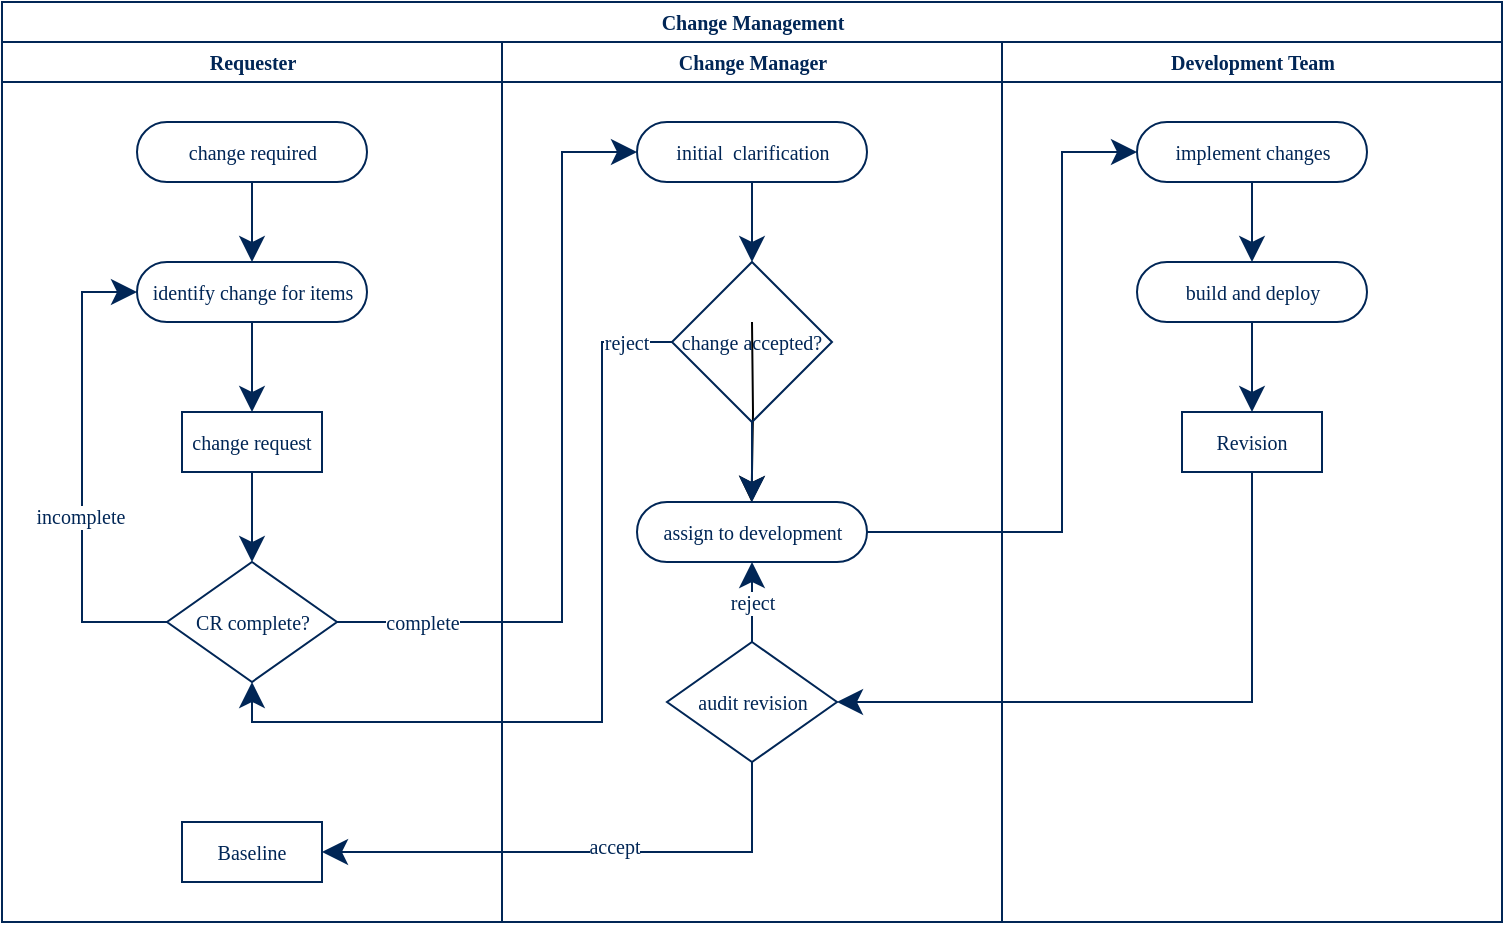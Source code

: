 <mxfile version="13.7.9" type="github">
  <diagram name="Page-1" id="0783ab3e-0a74-02c8-0abd-f7b4e66b4bec">
    <mxGraphModel dx="811" dy="804" grid="1" gridSize="10" guides="1" tooltips="1" connect="1" arrows="1" fold="1" page="1" pageScale="1" pageWidth="850" pageHeight="1100" background="#ffffff" math="0" shadow="0">
      <root>
        <mxCell id="0" />
        <mxCell id="1" parent="0" />
        <mxCell id="1c1d494c118603dd-1" value="Change Management" style="swimlane;html=1;childLayout=stackLayout;startSize=20;rounded=0;shadow=0;comic=0;labelBackgroundColor=none;strokeWidth=1;fontFamily=TitilliumText25L;fontSize=10;align=center;fontColor=#012656;strokeColor=#012656;" parent="1" vertex="1">
          <mxGeometry x="40" y="30" width="750" height="460" as="geometry" />
        </mxCell>
        <mxCell id="1c1d494c118603dd-2" value="Requester" style="swimlane;html=1;startSize=20;fontColor=#012656;fontFamily=TitilliumText25L;fontSize=10;strokeColor=#012656;" parent="1c1d494c118603dd-1" vertex="1">
          <mxGeometry y="20" width="250" height="440" as="geometry" />
        </mxCell>
        <mxCell id="G4yqJb6Tjz21nFHgBb8d-5" value="" style="edgeStyle=orthogonalEdgeStyle;rounded=0;orthogonalLoop=1;jettySize=auto;html=1;startSize=10;endSize=10;exitX=0.5;exitY=1;exitDx=0;exitDy=0;entryX=0.5;entryY=0;entryDx=0;entryDy=0;fontColor=#012656;fontFamily=TitilliumText25L;fontSize=10;strokeColor=#012656;" edge="1" parent="1c1d494c118603dd-2" source="G4yqJb6Tjz21nFHgBb8d-3" target="1c1d494c118603dd-10">
          <mxGeometry relative="1" as="geometry">
            <mxPoint x="124.75" y="165" as="sourcePoint" />
            <mxPoint x="124.75" y="230" as="targetPoint" />
          </mxGeometry>
        </mxCell>
        <mxCell id="G4yqJb6Tjz21nFHgBb8d-6" value="" style="edgeStyle=orthogonalEdgeStyle;rounded=0;orthogonalLoop=1;jettySize=auto;html=1;startSize=10;endSize=10;exitX=0.5;exitY=1;exitDx=0;exitDy=0;entryX=0.5;entryY=0;entryDx=0;entryDy=0;fontColor=#012656;fontFamily=TitilliumText25L;fontSize=10;strokeColor=#012656;" edge="1" parent="1c1d494c118603dd-2" source="1c1d494c118603dd-10" target="G4yqJb6Tjz21nFHgBb8d-7">
          <mxGeometry relative="1" as="geometry">
            <mxPoint x="124.75" y="215" as="sourcePoint" />
            <mxPoint x="125" y="261" as="targetPoint" />
          </mxGeometry>
        </mxCell>
        <mxCell id="G4yqJb6Tjz21nFHgBb8d-7" value="CR complete?" style="rhombus;whiteSpace=wrap;html=1;fillColor=none;fontFamily=TitilliumText25L;fontColor=#012656;fontSize=10;strokeColor=#012656;" vertex="1" parent="1c1d494c118603dd-2">
          <mxGeometry x="82.5" y="260" width="85" height="60" as="geometry" />
        </mxCell>
        <mxCell id="1c1d494c118603dd-6" value="change required" style="rounded=1;whiteSpace=wrap;html=1;shadow=0;comic=0;labelBackgroundColor=none;strokeWidth=1;fontFamily=TitilliumText25L;fontSize=10;align=center;arcSize=50;fontColor=#012656;strokeColor=#012656;" parent="1c1d494c118603dd-2" vertex="1">
          <mxGeometry x="67.5" y="40" width="115" height="30" as="geometry" />
        </mxCell>
        <mxCell id="G4yqJb6Tjz21nFHgBb8d-4" value="" style="edgeStyle=orthogonalEdgeStyle;rounded=0;orthogonalLoop=1;jettySize=auto;html=1;startSize=10;endSize=10;fontColor=#012656;fontFamily=TitilliumText25L;fontSize=10;strokeColor=#012656;" edge="1" parent="1c1d494c118603dd-2" source="1c1d494c118603dd-6" target="G4yqJb6Tjz21nFHgBb8d-3">
          <mxGeometry relative="1" as="geometry" />
        </mxCell>
        <mxCell id="G4yqJb6Tjz21nFHgBb8d-3" value="identify change for items" style="whiteSpace=wrap;html=1;rounded=1;shadow=0;fontFamily=TitilliumText25L;strokeWidth=1;arcSize=50;comic=0;fontColor=#012656;fontSize=10;strokeColor=#012656;" vertex="1" parent="1c1d494c118603dd-2">
          <mxGeometry x="67.5" y="110" width="115" height="30" as="geometry" />
        </mxCell>
        <mxCell id="1c1d494c118603dd-10" value="change request" style="rounded=0;whiteSpace=wrap;html=1;shadow=0;comic=0;labelBackgroundColor=none;strokeWidth=1;fontFamily=TitilliumText25L;fontSize=10;align=center;arcSize=50;fontColor=#012656;strokeColor=#012656;" parent="1c1d494c118603dd-2" vertex="1">
          <mxGeometry x="90" y="185" width="70" height="30" as="geometry" />
        </mxCell>
        <mxCell id="G4yqJb6Tjz21nFHgBb8d-8" value="" style="edgeStyle=orthogonalEdgeStyle;rounded=0;orthogonalLoop=1;jettySize=auto;html=1;startSize=10;endSize=10;exitX=0;exitY=0.5;exitDx=0;exitDy=0;entryX=0;entryY=0.5;entryDx=0;entryDy=0;fontColor=#012656;fontFamily=TitilliumText25L;fontSize=10;strokeColor=#012656;" edge="1" parent="1c1d494c118603dd-2" source="G4yqJb6Tjz21nFHgBb8d-7" target="G4yqJb6Tjz21nFHgBb8d-3">
          <mxGeometry relative="1" as="geometry">
            <mxPoint x="135" y="225" as="sourcePoint" />
            <mxPoint x="135" y="270" as="targetPoint" />
            <Array as="points">
              <mxPoint x="40" y="290" />
              <mxPoint x="40" y="125" />
            </Array>
          </mxGeometry>
        </mxCell>
        <mxCell id="G4yqJb6Tjz21nFHgBb8d-9" value="incomplete" style="edgeLabel;html=1;align=center;verticalAlign=middle;resizable=0;points=[];fontFamily=TitilliumText25L;fontColor=#012656;fontSize=10;" vertex="1" connectable="0" parent="G4yqJb6Tjz21nFHgBb8d-8">
          <mxGeometry x="-0.186" y="1" relative="1" as="geometry">
            <mxPoint as="offset" />
          </mxGeometry>
        </mxCell>
        <mxCell id="G4yqJb6Tjz21nFHgBb8d-42" value="Baseline" style="rounded=0;whiteSpace=wrap;html=1;shadow=0;comic=0;labelBackgroundColor=none;strokeWidth=1;fontFamily=TitilliumText25L;fontSize=10;align=center;arcSize=50;fontColor=#012656;strokeColor=#012656;" vertex="1" parent="1c1d494c118603dd-2">
          <mxGeometry x="90" y="390" width="70" height="30" as="geometry" />
        </mxCell>
        <mxCell id="G4yqJb6Tjz21nFHgBb8d-18" value="" style="edgeStyle=orthogonalEdgeStyle;rounded=0;orthogonalLoop=1;jettySize=auto;html=1;startSize=10;endSize=10;exitX=1;exitY=0.5;exitDx=0;exitDy=0;entryX=0;entryY=0.5;entryDx=0;entryDy=0;fontColor=#012656;fontFamily=TitilliumText25L;fontSize=10;strokeColor=#012656;" edge="1" parent="1c1d494c118603dd-1" source="G4yqJb6Tjz21nFHgBb8d-7" target="G4yqJb6Tjz21nFHgBb8d-14">
          <mxGeometry relative="1" as="geometry">
            <mxPoint x="385" y="245" as="sourcePoint" />
            <mxPoint x="385" y="290" as="targetPoint" />
            <Array as="points">
              <mxPoint x="280" y="310" />
              <mxPoint x="280" y="75" />
            </Array>
          </mxGeometry>
        </mxCell>
        <mxCell id="G4yqJb6Tjz21nFHgBb8d-19" value="complete" style="edgeLabel;html=1;align=center;verticalAlign=middle;resizable=0;points=[];fontFamily=TitilliumText25L;fontColor=#012656;fontSize=10;" vertex="1" connectable="0" parent="G4yqJb6Tjz21nFHgBb8d-18">
          <mxGeometry x="-0.186" y="1" relative="1" as="geometry">
            <mxPoint x="-69" y="44.02" as="offset" />
          </mxGeometry>
        </mxCell>
        <mxCell id="G4yqJb6Tjz21nFHgBb8d-33" value="" style="edgeStyle=orthogonalEdgeStyle;rounded=0;orthogonalLoop=1;jettySize=auto;html=1;startSize=10;endSize=10;fontFamily=TitilliumText25L;fontSize=10;fontColor=#012656;exitX=0;exitY=0.5;exitDx=0;exitDy=0;entryX=0.5;entryY=1;entryDx=0;entryDy=0;strokeColor=#012656;" edge="1" parent="1c1d494c118603dd-1" source="G4yqJb6Tjz21nFHgBb8d-32" target="G4yqJb6Tjz21nFHgBb8d-7">
          <mxGeometry relative="1" as="geometry">
            <mxPoint x="375" y="220" as="sourcePoint" />
            <mxPoint x="380" y="380" as="targetPoint" />
            <Array as="points">
              <mxPoint x="300" y="170" />
              <mxPoint x="300" y="360" />
              <mxPoint x="125" y="360" />
            </Array>
          </mxGeometry>
        </mxCell>
        <mxCell id="G4yqJb6Tjz21nFHgBb8d-35" value="reject" style="edgeLabel;html=1;align=center;verticalAlign=middle;resizable=0;points=[];fontSize=10;fontFamily=TitilliumText25L;fontColor=#012656;" vertex="1" connectable="0" parent="G4yqJb6Tjz21nFHgBb8d-33">
          <mxGeometry x="-0.887" relative="1" as="geometry">
            <mxPoint as="offset" />
          </mxGeometry>
        </mxCell>
        <mxCell id="G4yqJb6Tjz21nFHgBb8d-10" value="Change Manager" style="swimlane;html=1;startSize=20;fontColor=#012656;fontFamily=TitilliumText25L;fontSize=10;strokeColor=#012656;" vertex="1" parent="1c1d494c118603dd-1">
          <mxGeometry x="250" y="20" width="250" height="440" as="geometry" />
        </mxCell>
        <mxCell id="G4yqJb6Tjz21nFHgBb8d-11" value="" style="edgeStyle=orthogonalEdgeStyle;rounded=0;orthogonalLoop=1;jettySize=auto;html=1;startSize=10;endSize=10;exitX=0.5;exitY=1;exitDx=0;exitDy=0;entryX=0.5;entryY=0;entryDx=0;entryDy=0;fontColor=#012656;fontFamily=TitilliumText25L;fontSize=12;" edge="1" parent="G4yqJb6Tjz21nFHgBb8d-10" target="G4yqJb6Tjz21nFHgBb8d-17">
          <mxGeometry relative="1" as="geometry">
            <mxPoint x="125" y="140" as="sourcePoint" />
            <mxPoint x="124.75" y="230" as="targetPoint" />
          </mxGeometry>
        </mxCell>
        <mxCell id="G4yqJb6Tjz21nFHgBb8d-41" value="reject" style="edgeStyle=orthogonalEdgeStyle;rounded=0;orthogonalLoop=1;jettySize=auto;html=1;entryX=0.5;entryY=1;entryDx=0;entryDy=0;startSize=10;endSize=10;fontFamily=TitilliumText25L;fontSize=10;fontColor=#012656;strokeColor=#012656;" edge="1" parent="G4yqJb6Tjz21nFHgBb8d-10" source="G4yqJb6Tjz21nFHgBb8d-23" target="G4yqJb6Tjz21nFHgBb8d-38">
          <mxGeometry relative="1" as="geometry">
            <mxPoint as="offset" />
          </mxGeometry>
        </mxCell>
        <mxCell id="G4yqJb6Tjz21nFHgBb8d-14" value="initial &amp;nbsp;clarification" style="rounded=1;whiteSpace=wrap;html=1;shadow=0;comic=0;labelBackgroundColor=none;strokeWidth=1;fontFamily=TitilliumText25L;fontSize=10;align=center;arcSize=50;fontColor=#012656;strokeColor=#012656;" vertex="1" parent="G4yqJb6Tjz21nFHgBb8d-10">
          <mxGeometry x="67.5" y="40" width="115" height="30" as="geometry" />
        </mxCell>
        <mxCell id="G4yqJb6Tjz21nFHgBb8d-32" value="change accepted?" style="rhombus;whiteSpace=wrap;html=1;fillColor=none;fontFamily=TitilliumText25L;fontSize=10;fontColor=#012656;strokeColor=#012656;" vertex="1" parent="G4yqJb6Tjz21nFHgBb8d-10">
          <mxGeometry x="85" y="110" width="80" height="80" as="geometry" />
        </mxCell>
        <mxCell id="G4yqJb6Tjz21nFHgBb8d-31" value="" style="edgeStyle=orthogonalEdgeStyle;rounded=0;orthogonalLoop=1;jettySize=auto;html=1;startSize=10;endSize=10;fontFamily=TitilliumText25L;fontSize=10;fontColor=#012656;entryX=0.5;entryY=0;entryDx=0;entryDy=0;strokeColor=#012656;" edge="1" parent="G4yqJb6Tjz21nFHgBb8d-10" source="G4yqJb6Tjz21nFHgBb8d-14" target="G4yqJb6Tjz21nFHgBb8d-32">
          <mxGeometry relative="1" as="geometry">
            <mxPoint x="125.043" y="106.043" as="targetPoint" />
          </mxGeometry>
        </mxCell>
        <mxCell id="G4yqJb6Tjz21nFHgBb8d-38" value="assign to development" style="rounded=1;whiteSpace=wrap;html=1;shadow=0;comic=0;labelBackgroundColor=none;strokeWidth=1;fontFamily=TitilliumText25L;fontSize=10;align=center;arcSize=50;fontColor=#012656;strokeColor=#012656;" vertex="1" parent="G4yqJb6Tjz21nFHgBb8d-10">
          <mxGeometry x="67.5" y="230" width="115" height="30" as="geometry" />
        </mxCell>
        <mxCell id="G4yqJb6Tjz21nFHgBb8d-37" value="" style="edgeStyle=orthogonalEdgeStyle;rounded=0;orthogonalLoop=1;jettySize=auto;html=1;startSize=10;endSize=10;fontFamily=TitilliumText25L;fontSize=10;fontColor=#012656;entryX=0.5;entryY=0;entryDx=0;entryDy=0;strokeColor=#012656;" edge="1" parent="G4yqJb6Tjz21nFHgBb8d-10" source="G4yqJb6Tjz21nFHgBb8d-32" target="G4yqJb6Tjz21nFHgBb8d-38">
          <mxGeometry relative="1" as="geometry">
            <mxPoint x="124" y="230" as="targetPoint" />
          </mxGeometry>
        </mxCell>
        <mxCell id="G4yqJb6Tjz21nFHgBb8d-23" value="audit revision" style="rhombus;whiteSpace=wrap;html=1;strokeColor=#012656;fillColor=none;fontFamily=TitilliumText25L;fontColor=#012656;fontSize=10;" vertex="1" parent="G4yqJb6Tjz21nFHgBb8d-10">
          <mxGeometry x="82.5" y="300" width="85" height="60" as="geometry" />
        </mxCell>
        <mxCell id="G4yqJb6Tjz21nFHgBb8d-20" value="Development Team" style="swimlane;html=1;startSize=20;fontColor=#012656;fontFamily=TitilliumText25L;fontSize=10;strokeColor=#012656;" vertex="1" parent="1c1d494c118603dd-1">
          <mxGeometry x="500" y="20" width="250" height="440" as="geometry" />
        </mxCell>
        <mxCell id="G4yqJb6Tjz21nFHgBb8d-21" value="" style="edgeStyle=orthogonalEdgeStyle;rounded=0;orthogonalLoop=1;jettySize=auto;html=1;startSize=10;endSize=10;exitX=0.5;exitY=1;exitDx=0;exitDy=0;entryX=0.5;entryY=0;entryDx=0;entryDy=0;fontColor=#012656;fontFamily=TitilliumText25L;fontSize=10;strokeColor=#012656;" edge="1" parent="G4yqJb6Tjz21nFHgBb8d-20" source="G4yqJb6Tjz21nFHgBb8d-26" target="G4yqJb6Tjz21nFHgBb8d-27">
          <mxGeometry relative="1" as="geometry">
            <mxPoint x="124.75" y="165" as="sourcePoint" />
            <mxPoint x="124.75" y="230" as="targetPoint" />
          </mxGeometry>
        </mxCell>
        <mxCell id="G4yqJb6Tjz21nFHgBb8d-24" value="implement changes" style="rounded=1;whiteSpace=wrap;html=1;shadow=0;comic=0;labelBackgroundColor=none;strokeWidth=1;fontFamily=TitilliumText25L;fontSize=10;align=center;arcSize=50;fontColor=#012656;strokeColor=#012656;" vertex="1" parent="G4yqJb6Tjz21nFHgBb8d-20">
          <mxGeometry x="67.5" y="40" width="115" height="30" as="geometry" />
        </mxCell>
        <mxCell id="G4yqJb6Tjz21nFHgBb8d-25" value="" style="edgeStyle=orthogonalEdgeStyle;rounded=0;orthogonalLoop=1;jettySize=auto;html=1;startSize=10;endSize=10;fontColor=#012656;fontFamily=TitilliumText25L;fontSize=10;strokeColor=#012656;" edge="1" parent="G4yqJb6Tjz21nFHgBb8d-20" source="G4yqJb6Tjz21nFHgBb8d-24" target="G4yqJb6Tjz21nFHgBb8d-26">
          <mxGeometry relative="1" as="geometry" />
        </mxCell>
        <mxCell id="G4yqJb6Tjz21nFHgBb8d-26" value="build and deploy" style="whiteSpace=wrap;html=1;rounded=1;shadow=0;fontFamily=TitilliumText25L;strokeWidth=1;arcSize=50;comic=0;fontColor=#012656;fontSize=10;strokeColor=#012656;" vertex="1" parent="G4yqJb6Tjz21nFHgBb8d-20">
          <mxGeometry x="67.5" y="110" width="115" height="30" as="geometry" />
        </mxCell>
        <mxCell id="G4yqJb6Tjz21nFHgBb8d-27" value="Revision" style="rounded=0;whiteSpace=wrap;html=1;shadow=0;comic=0;labelBackgroundColor=none;strokeWidth=1;fontFamily=TitilliumText25L;fontSize=10;align=center;arcSize=50;fontColor=#012656;strokeColor=#012656;" vertex="1" parent="G4yqJb6Tjz21nFHgBb8d-20">
          <mxGeometry x="90" y="185" width="70" height="30" as="geometry" />
        </mxCell>
        <mxCell id="G4yqJb6Tjz21nFHgBb8d-40" style="edgeStyle=orthogonalEdgeStyle;rounded=0;orthogonalLoop=1;jettySize=auto;html=1;entryX=0;entryY=0.5;entryDx=0;entryDy=0;startSize=10;endSize=10;fontFamily=TitilliumText25L;fontSize=10;fontColor=#012656;strokeColor=#012656;" edge="1" parent="1c1d494c118603dd-1" source="G4yqJb6Tjz21nFHgBb8d-38" target="G4yqJb6Tjz21nFHgBb8d-24">
          <mxGeometry relative="1" as="geometry">
            <Array as="points">
              <mxPoint x="530" y="265" />
              <mxPoint x="530" y="75" />
            </Array>
          </mxGeometry>
        </mxCell>
        <mxCell id="G4yqJb6Tjz21nFHgBb8d-22" value="" style="edgeStyle=orthogonalEdgeStyle;rounded=0;orthogonalLoop=1;jettySize=auto;html=1;startSize=10;endSize=10;exitX=0.5;exitY=1;exitDx=0;exitDy=0;entryX=1;entryY=0.5;entryDx=0;entryDy=0;fontColor=#012656;fontFamily=TitilliumText25L;fontSize=10;strokeColor=#012656;" edge="1" parent="1c1d494c118603dd-1" source="G4yqJb6Tjz21nFHgBb8d-27" target="G4yqJb6Tjz21nFHgBb8d-23">
          <mxGeometry relative="1" as="geometry">
            <mxPoint x="624.75" y="235" as="sourcePoint" />
            <mxPoint x="625" y="281" as="targetPoint" />
          </mxGeometry>
        </mxCell>
        <mxCell id="G4yqJb6Tjz21nFHgBb8d-43" style="edgeStyle=orthogonalEdgeStyle;rounded=0;orthogonalLoop=1;jettySize=auto;html=1;entryX=1;entryY=0.5;entryDx=0;entryDy=0;startSize=10;endSize=10;fontFamily=TitilliumText25L;fontSize=10;fontColor=#012656;exitX=0.5;exitY=1;exitDx=0;exitDy=0;strokeColor=#012656;" edge="1" parent="1c1d494c118603dd-1" source="G4yqJb6Tjz21nFHgBb8d-23" target="G4yqJb6Tjz21nFHgBb8d-42">
          <mxGeometry relative="1" as="geometry" />
        </mxCell>
        <mxCell id="G4yqJb6Tjz21nFHgBb8d-44" value="accept" style="edgeLabel;html=1;align=center;verticalAlign=middle;resizable=0;points=[];fontSize=10;fontFamily=TitilliumText25L;fontColor=#012656;" vertex="1" connectable="0" parent="G4yqJb6Tjz21nFHgBb8d-43">
          <mxGeometry x="-0.12" y="-3" relative="1" as="geometry">
            <mxPoint as="offset" />
          </mxGeometry>
        </mxCell>
      </root>
    </mxGraphModel>
  </diagram>
</mxfile>
